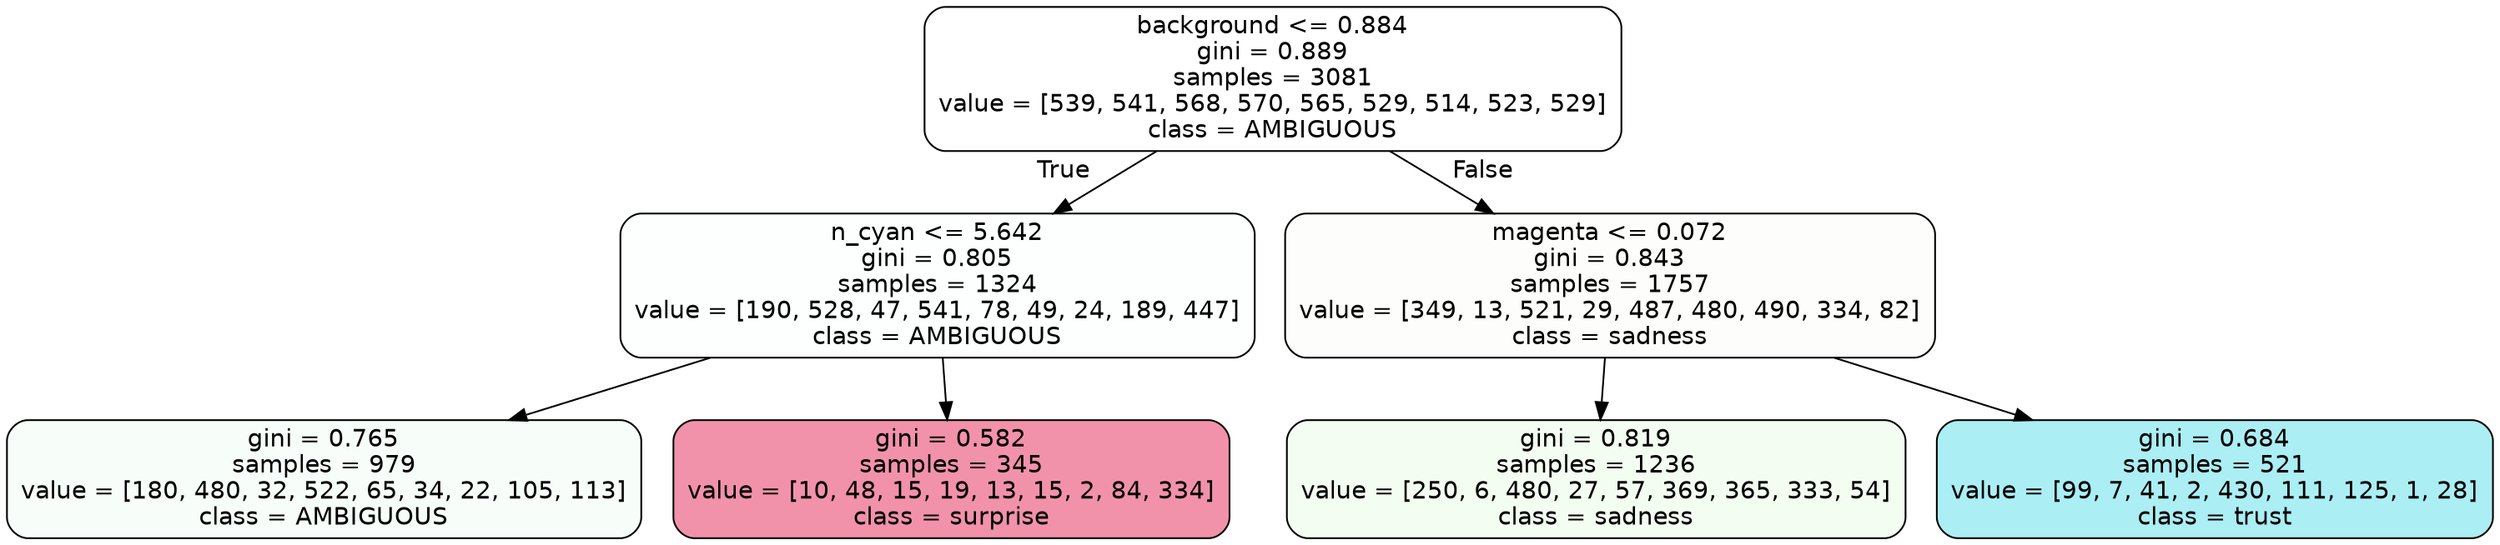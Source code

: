 digraph Tree {
node [shape=box, style="filled, rounded", color="black", fontname=helvetica] ;
edge [fontname=helvetica] ;
0 [label="background <= 0.884\ngini = 0.889\nsamples = 3081\nvalue = [539, 541, 568, 570, 565, 529, 514, 523, 529]\nclass = AMBIGUOUS", fillcolor="#39e58100"] ;
1 [label="n_cyan <= 5.642\ngini = 0.805\nsamples = 1324\nvalue = [190, 528, 47, 541, 78, 49, 24, 189, 447]\nclass = AMBIGUOUS", fillcolor="#39e58102"] ;
0 -> 1 [labeldistance=2.5, labelangle=45, headlabel="True"] ;
2 [label="gini = 0.765\nsamples = 979\nvalue = [180, 480, 32, 522, 65, 34, 22, 105, 113]\nclass = AMBIGUOUS", fillcolor="#39e5810a"] ;
1 -> 2 ;
3 [label="gini = 0.582\nsamples = 345\nvalue = [10, 48, 15, 19, 13, 15, 2, 84, 334]\nclass = surprise", fillcolor="#e539648c"] ;
1 -> 3 ;
4 [label="magenta <= 0.072\ngini = 0.843\nsamples = 1757\nvalue = [349, 13, 521, 29, 487, 480, 490, 334, 82]\nclass = sadness", fillcolor="#64e53903"] ;
0 -> 4 [labeldistance=2.5, labelangle=-45, headlabel="False"] ;
5 [label="gini = 0.819\nsamples = 1236\nvalue = [250, 6, 480, 27, 57, 369, 365, 333, 54]\nclass = sadness", fillcolor="#64e53912"] ;
4 -> 5 ;
6 [label="gini = 0.684\nsamples = 521\nvalue = [99, 7, 41, 2, 430, 111, 125, 1, 28]\nclass = trust", fillcolor="#39d7e56c"] ;
4 -> 6 ;
}
